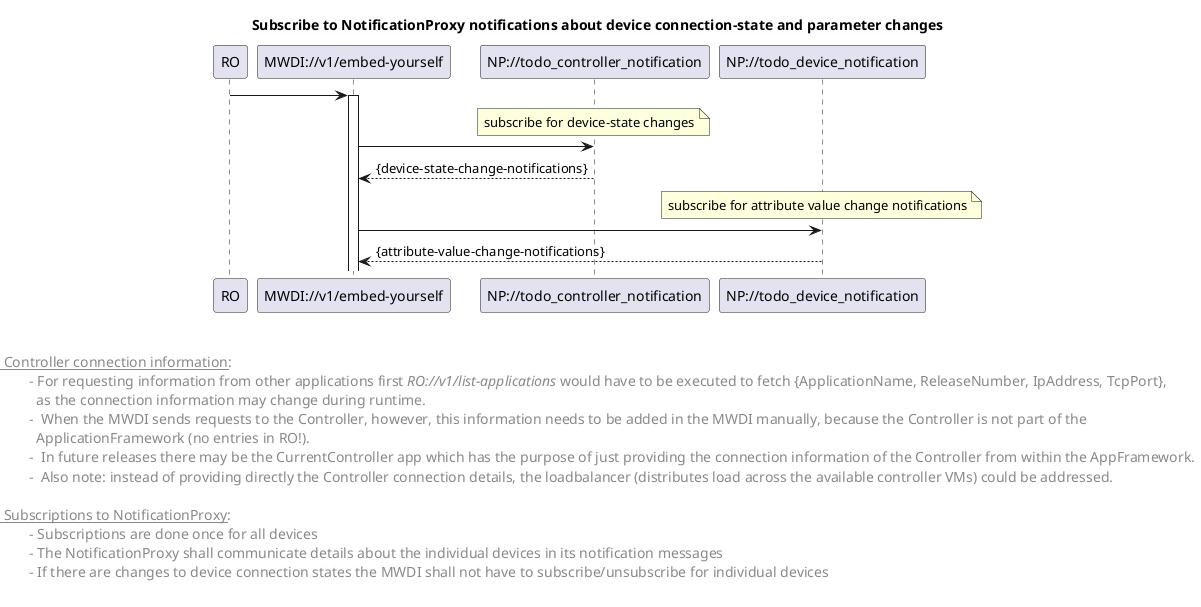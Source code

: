 @startuml
skinparam responseMessageBelowArrow true
skinparam guillemet [ ]
skinparam participant {
  StereotypeFontSize 12  
}
hide stereotype

title Subscribe to NotificationProxy notifications about device connection-state and parameter changes

'participants
participant "RO" as ro
participant "MWDI://v1/embed-yourself" as mwdi <<mwdi-1-0-0-op-s-bm-001>>
participant "NP://todo_controller_notification" as npConnectionStatusNotif <<mwdi-1-0-0-op-c-is-np-1-0-0-000>>
participant "NP://todo_device_notification" as npDevChangeNotif <<mwdi-1-0-0-op-c-is-np-1-0-0-001>>

ro -> mwdi
activate mwdi

note over npConnectionStatusNotif: subscribe for device-state changes
mwdi -> npConnectionStatusNotif
npConnectionStatusNotif --> mwdi: {device-state-change-notifications}

note over npDevChangeNotif: subscribe for attribute value change notifications
mwdi -> npDevChangeNotif
npDevChangeNotif --> mwdi: {attribute-value-change-notifications}


left footer 


<u> Controller connection information</u>:
\t- For requesting information from other applications first <i>RO://v1/list-applications</i> would have to be executed to fetch {ApplicationName, ReleaseNumber, IpAddress, TcpPort}, 
\t  as the connection information may change during runtime.
\t-  When the MWDI sends requests to the Controller, however, this information needs to be added in the MWDI manually, because the Controller is not part of the 
\t  ApplicationFramework (no entries in RO!). 
\t-  In future releases there may be the CurrentController app which has the purpose of just providing the connection information of the Controller from within the AppFramework.
\t-  Also note: instead of providing directly the Controller connection details, the loadbalancer (distributes load across the available controller VMs) could be addressed.

<u> Subscriptions to NotificationProxy</u>:
\t- Subscriptions are done once for all devices
\t- The NotificationProxy shall communicate details about the individual devices in its notification messages
\t- If there are changes to device connection states the MWDI shall not have to subscribe/unsubscribe for individual devices

end footer


<style>
footer {
  HorizontalAlignment left
  FontSize 14
}
</style>


@enduml